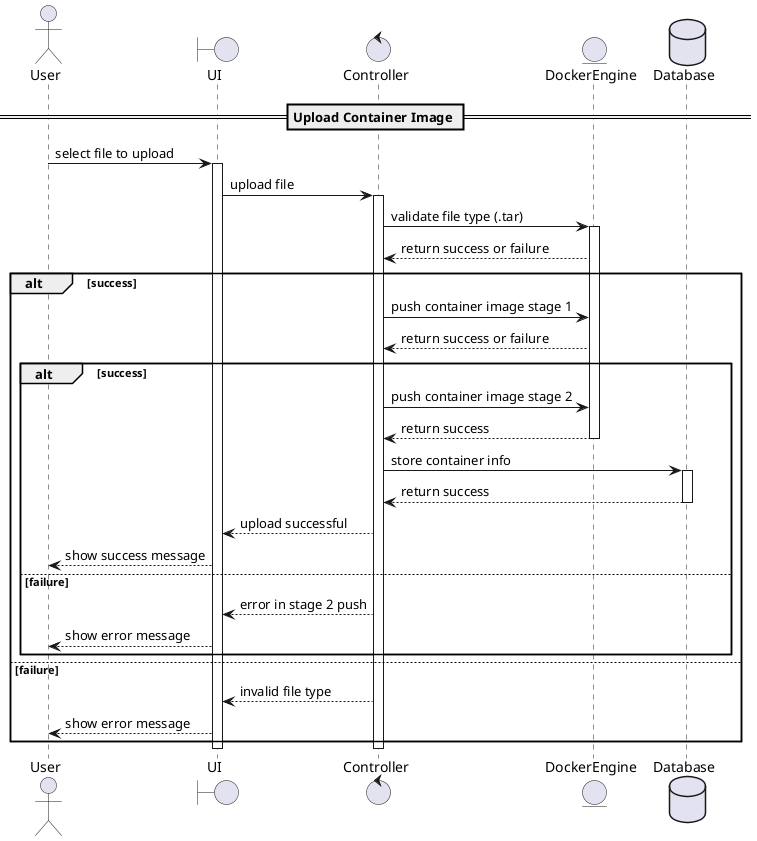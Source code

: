 @startuml
actor User 
boundary UI
control Controller
entity DockerEngine as Docker
database Database

== Upload Container Image ==

User -> UI : select file to upload
activate UI

UI -> Controller : upload file
activate Controller
Controller -> Docker : validate file type (.tar)
activate Docker
Docker --> Controller : return success or failure
alt success

    Controller -> Docker : push container image stage 1
    Docker --> Controller : return success or failure
    alt success
        Controller -> Docker : push container image stage 2
        Docker --> Controller : return success
        deactivate Docker

        Controller -> Database : store container info
        activate Database
        Database --> Controller : return success
        deactivate Database

        Controller --> UI : upload successful
        UI --> User : show success message
    else failure
        Controller --> UI : error in stage 2 push
        UI --> User : show error message
    end
else failure
    Controller --> UI : invalid file type
    UI --> User : show error message
end
deactivate Controller
deactivate UI

@enduml
